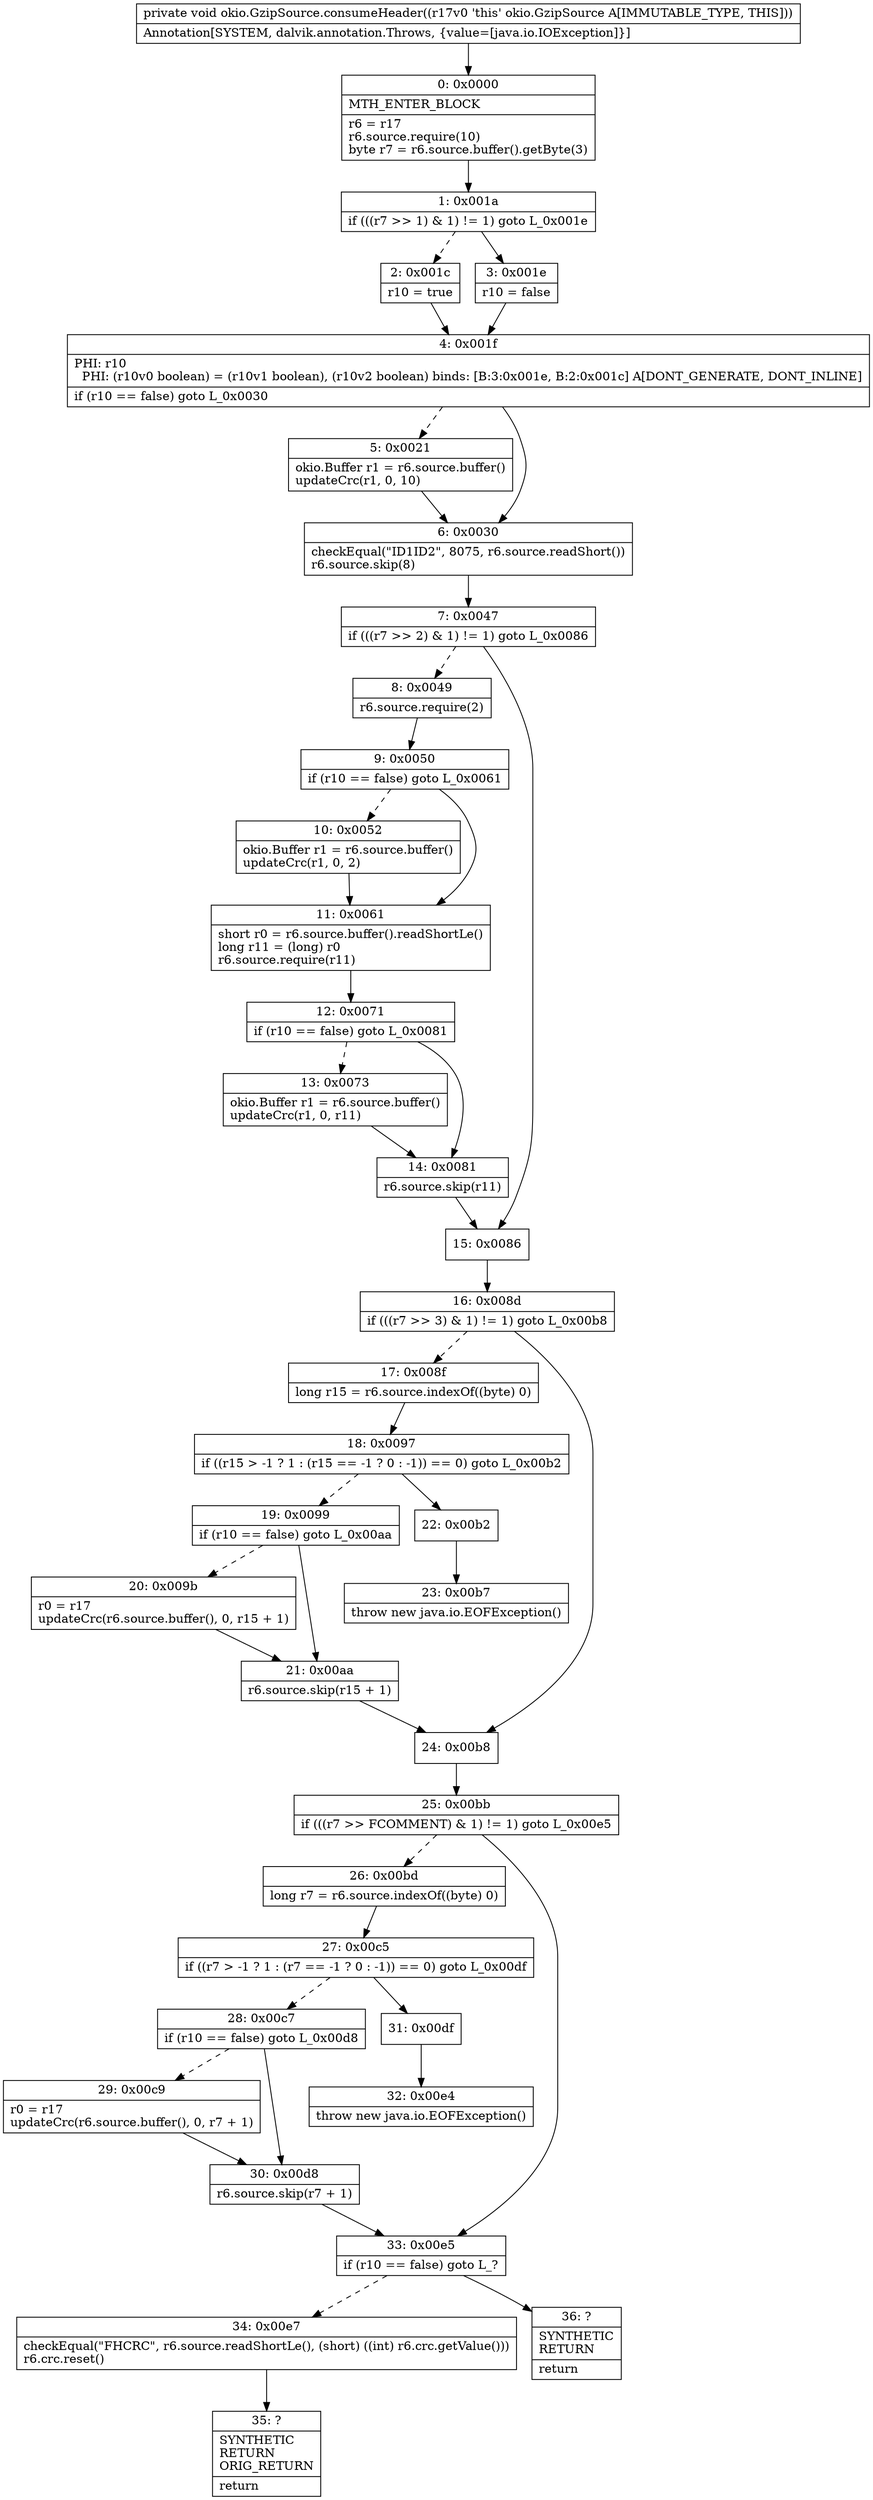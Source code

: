 digraph "CFG forokio.GzipSource.consumeHeader()V" {
Node_0 [shape=record,label="{0\:\ 0x0000|MTH_ENTER_BLOCK\l|r6 = r17\lr6.source.require(10)\lbyte r7 = r6.source.buffer().getByte(3)\l}"];
Node_1 [shape=record,label="{1\:\ 0x001a|if (((r7 \>\> 1) & 1) != 1) goto L_0x001e\l}"];
Node_2 [shape=record,label="{2\:\ 0x001c|r10 = true\l}"];
Node_3 [shape=record,label="{3\:\ 0x001e|r10 = false\l}"];
Node_4 [shape=record,label="{4\:\ 0x001f|PHI: r10 \l  PHI: (r10v0 boolean) = (r10v1 boolean), (r10v2 boolean) binds: [B:3:0x001e, B:2:0x001c] A[DONT_GENERATE, DONT_INLINE]\l|if (r10 == false) goto L_0x0030\l}"];
Node_5 [shape=record,label="{5\:\ 0x0021|okio.Buffer r1 = r6.source.buffer()\lupdateCrc(r1, 0, 10)\l}"];
Node_6 [shape=record,label="{6\:\ 0x0030|checkEqual(\"ID1ID2\", 8075, r6.source.readShort())\lr6.source.skip(8)\l}"];
Node_7 [shape=record,label="{7\:\ 0x0047|if (((r7 \>\> 2) & 1) != 1) goto L_0x0086\l}"];
Node_8 [shape=record,label="{8\:\ 0x0049|r6.source.require(2)\l}"];
Node_9 [shape=record,label="{9\:\ 0x0050|if (r10 == false) goto L_0x0061\l}"];
Node_10 [shape=record,label="{10\:\ 0x0052|okio.Buffer r1 = r6.source.buffer()\lupdateCrc(r1, 0, 2)\l}"];
Node_11 [shape=record,label="{11\:\ 0x0061|short r0 = r6.source.buffer().readShortLe()\llong r11 = (long) r0\lr6.source.require(r11)\l}"];
Node_12 [shape=record,label="{12\:\ 0x0071|if (r10 == false) goto L_0x0081\l}"];
Node_13 [shape=record,label="{13\:\ 0x0073|okio.Buffer r1 = r6.source.buffer()\lupdateCrc(r1, 0, r11)\l}"];
Node_14 [shape=record,label="{14\:\ 0x0081|r6.source.skip(r11)\l}"];
Node_15 [shape=record,label="{15\:\ 0x0086}"];
Node_16 [shape=record,label="{16\:\ 0x008d|if (((r7 \>\> 3) & 1) != 1) goto L_0x00b8\l}"];
Node_17 [shape=record,label="{17\:\ 0x008f|long r15 = r6.source.indexOf((byte) 0)\l}"];
Node_18 [shape=record,label="{18\:\ 0x0097|if ((r15 \> \-1 ? 1 : (r15 == \-1 ? 0 : \-1)) == 0) goto L_0x00b2\l}"];
Node_19 [shape=record,label="{19\:\ 0x0099|if (r10 == false) goto L_0x00aa\l}"];
Node_20 [shape=record,label="{20\:\ 0x009b|r0 = r17\lupdateCrc(r6.source.buffer(), 0, r15 + 1)\l}"];
Node_21 [shape=record,label="{21\:\ 0x00aa|r6.source.skip(r15 + 1)\l}"];
Node_22 [shape=record,label="{22\:\ 0x00b2}"];
Node_23 [shape=record,label="{23\:\ 0x00b7|throw new java.io.EOFException()\l}"];
Node_24 [shape=record,label="{24\:\ 0x00b8}"];
Node_25 [shape=record,label="{25\:\ 0x00bb|if (((r7 \>\> FCOMMENT) & 1) != 1) goto L_0x00e5\l}"];
Node_26 [shape=record,label="{26\:\ 0x00bd|long r7 = r6.source.indexOf((byte) 0)\l}"];
Node_27 [shape=record,label="{27\:\ 0x00c5|if ((r7 \> \-1 ? 1 : (r7 == \-1 ? 0 : \-1)) == 0) goto L_0x00df\l}"];
Node_28 [shape=record,label="{28\:\ 0x00c7|if (r10 == false) goto L_0x00d8\l}"];
Node_29 [shape=record,label="{29\:\ 0x00c9|r0 = r17\lupdateCrc(r6.source.buffer(), 0, r7 + 1)\l}"];
Node_30 [shape=record,label="{30\:\ 0x00d8|r6.source.skip(r7 + 1)\l}"];
Node_31 [shape=record,label="{31\:\ 0x00df}"];
Node_32 [shape=record,label="{32\:\ 0x00e4|throw new java.io.EOFException()\l}"];
Node_33 [shape=record,label="{33\:\ 0x00e5|if (r10 == false) goto L_?\l}"];
Node_34 [shape=record,label="{34\:\ 0x00e7|checkEqual(\"FHCRC\", r6.source.readShortLe(), (short) ((int) r6.crc.getValue()))\lr6.crc.reset()\l}"];
Node_35 [shape=record,label="{35\:\ ?|SYNTHETIC\lRETURN\lORIG_RETURN\l|return\l}"];
Node_36 [shape=record,label="{36\:\ ?|SYNTHETIC\lRETURN\l|return\l}"];
MethodNode[shape=record,label="{private void okio.GzipSource.consumeHeader((r17v0 'this' okio.GzipSource A[IMMUTABLE_TYPE, THIS]))  | Annotation[SYSTEM, dalvik.annotation.Throws, \{value=[java.io.IOException]\}]\l}"];
MethodNode -> Node_0;
Node_0 -> Node_1;
Node_1 -> Node_2[style=dashed];
Node_1 -> Node_3;
Node_2 -> Node_4;
Node_3 -> Node_4;
Node_4 -> Node_5[style=dashed];
Node_4 -> Node_6;
Node_5 -> Node_6;
Node_6 -> Node_7;
Node_7 -> Node_8[style=dashed];
Node_7 -> Node_15;
Node_8 -> Node_9;
Node_9 -> Node_10[style=dashed];
Node_9 -> Node_11;
Node_10 -> Node_11;
Node_11 -> Node_12;
Node_12 -> Node_13[style=dashed];
Node_12 -> Node_14;
Node_13 -> Node_14;
Node_14 -> Node_15;
Node_15 -> Node_16;
Node_16 -> Node_17[style=dashed];
Node_16 -> Node_24;
Node_17 -> Node_18;
Node_18 -> Node_19[style=dashed];
Node_18 -> Node_22;
Node_19 -> Node_20[style=dashed];
Node_19 -> Node_21;
Node_20 -> Node_21;
Node_21 -> Node_24;
Node_22 -> Node_23;
Node_24 -> Node_25;
Node_25 -> Node_26[style=dashed];
Node_25 -> Node_33;
Node_26 -> Node_27;
Node_27 -> Node_28[style=dashed];
Node_27 -> Node_31;
Node_28 -> Node_29[style=dashed];
Node_28 -> Node_30;
Node_29 -> Node_30;
Node_30 -> Node_33;
Node_31 -> Node_32;
Node_33 -> Node_34[style=dashed];
Node_33 -> Node_36;
Node_34 -> Node_35;
}

